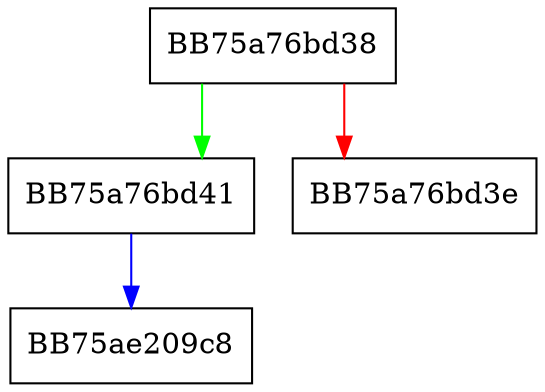 digraph _Translate_CreateFile_last_error {
  node [shape="box"];
  graph [splines=ortho];
  BB75a76bd38 -> BB75a76bd41 [color="green"];
  BB75a76bd38 -> BB75a76bd3e [color="red"];
  BB75a76bd41 -> BB75ae209c8 [color="blue"];
}